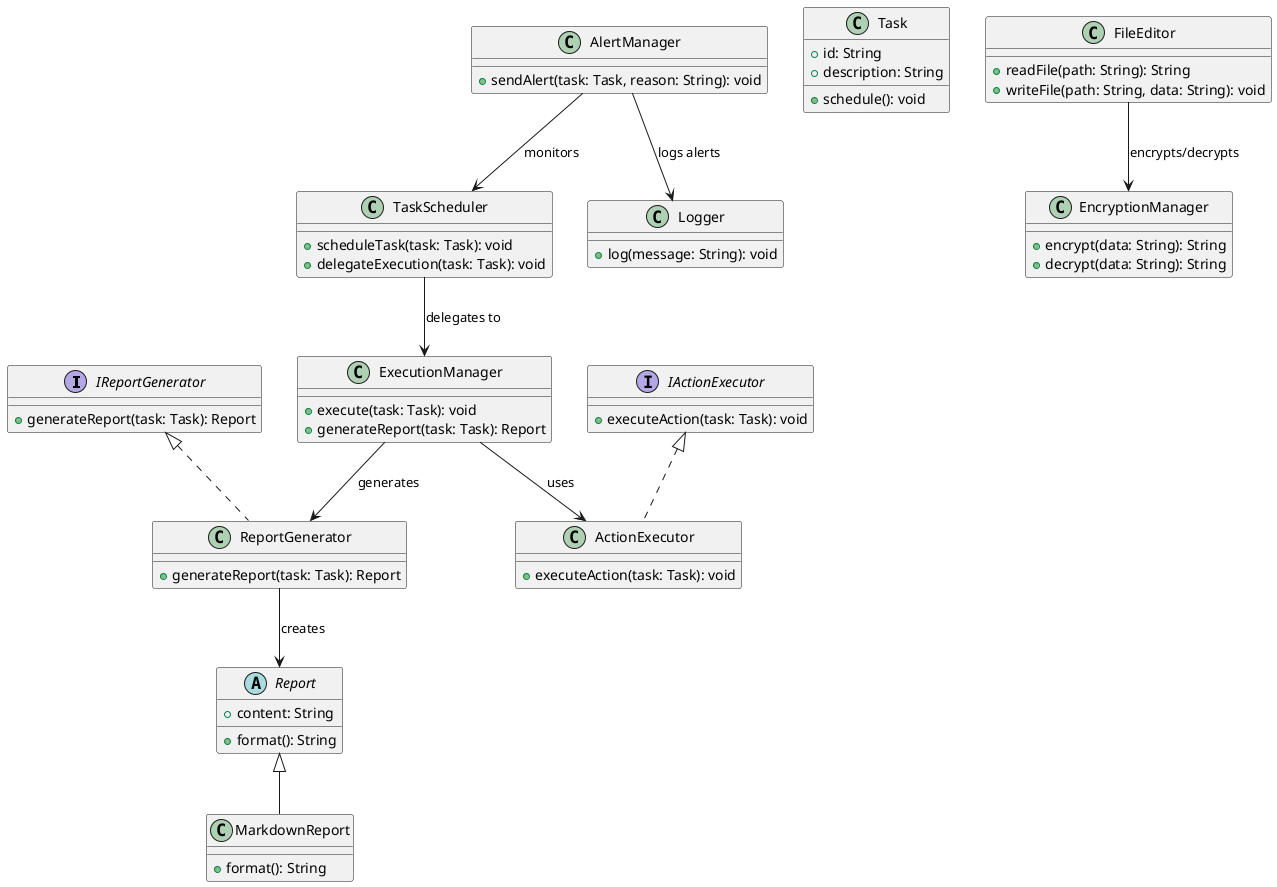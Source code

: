 @startuml

interface IReportGenerator {
  + generateReport(task: Task): Report
}

interface IActionExecutor {
  + executeAction(task: Task): void
}

abstract class Report {
  + content: String
  + format(): String
}

class MarkdownReport extends Report {
  + format(): String
}

class Task {
  + id: String
  + description: String
  + schedule(): void
}

class TaskScheduler {
  + scheduleTask(task: Task): void
  + delegateExecution(task: Task): void
}

class ExecutionManager {
  + execute(task: Task): void
  + generateReport(task: Task): Report
}

class ActionExecutor implements IActionExecutor {
  + executeAction(task: Task): void
}

class ReportGenerator implements IReportGenerator {
  + generateReport(task: Task): Report
}

class AlertManager {
  + sendAlert(task: Task, reason: String): void
}

class Logger {
  + log(message: String): void
}

class EncryptionManager {
  + encrypt(data: String): String
  + decrypt(data: String): String
}

class FileEditor {
  + readFile(path: String): String
  + writeFile(path: String, data: String): void
}

TaskScheduler --> ExecutionManager : delegates to
ExecutionManager --> ActionExecutor : uses
ExecutionManager --> ReportGenerator : generates
ReportGenerator --> Report : creates
AlertManager --> TaskScheduler : monitors
AlertManager --> Logger : logs alerts
FileEditor --> EncryptionManager : encrypts/decrypts

@enduml
